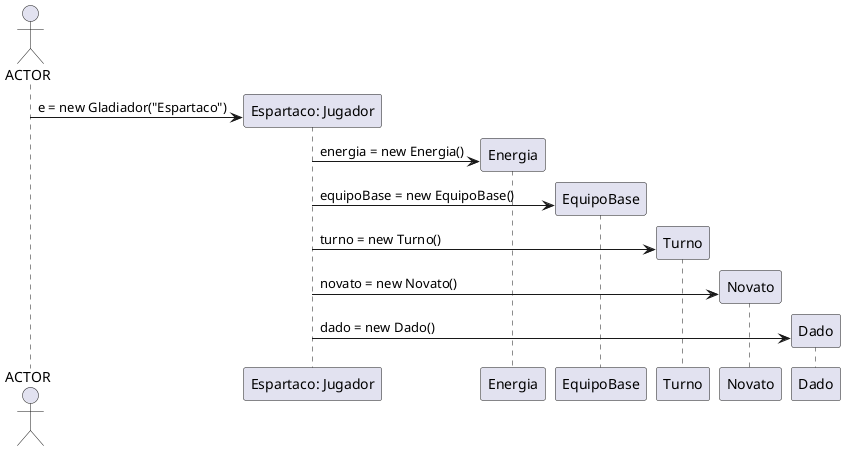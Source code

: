 @startuml

actor ACTOR
participant "Espartaco: Jugador" as Jugador

create Jugador
ACTOR -> Jugador: e = new Gladiador("Espartaco")

create Energia
Jugador -> Energia: energia = new Energia()

create EquipoBase
Jugador -> EquipoBase: equipoBase = new EquipoBase()

create Turno
Jugador -> Turno: turno = new Turno()

create Novato
Jugador -> Novato: novato = new Novato()

create Dado
Jugador -> Dado: dado = new Dado()
@enduml
